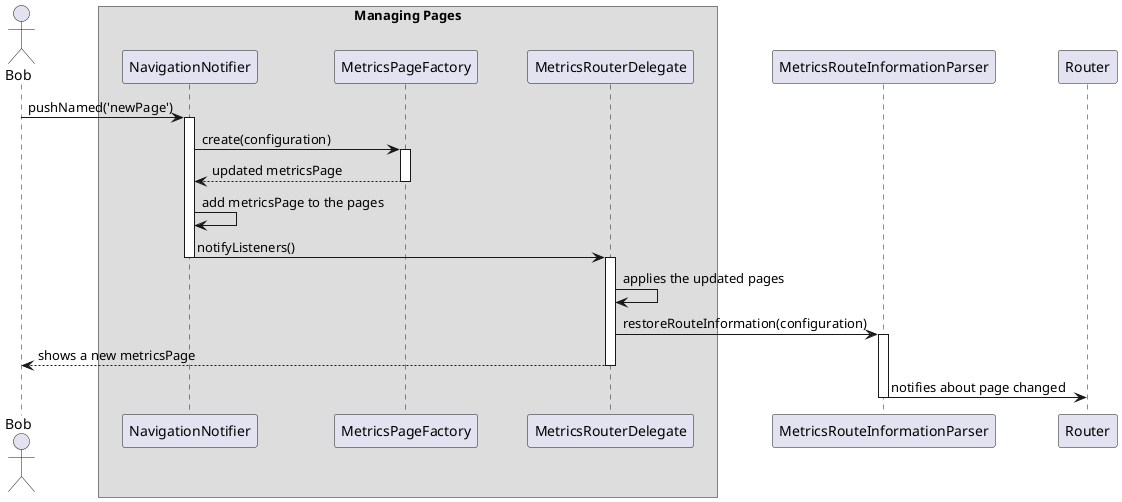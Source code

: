 @startuml internal_navigation_sequence_diagram
skinparam ParticipantPadding 20
skinparam BoxPadding 10

actor Bob



box Managing Pages
participant NavigationNotifier
participant MetricsPageFactory
participant MetricsRouterDelegate
endbox

participant MetricsRouteInformationParser

participant Router

Bob -> NavigationNotifier : pushNamed('newPage')
activate NavigationNotifier

NavigationNotifier -> MetricsPageFactory : create(configuration)
activate MetricsPageFactory

return updated metricsPage

NavigationNotifier -> NavigationNotifier : add metricsPage to the pages

NavigationNotifier -> MetricsRouterDelegate : notifyListeners()
deactivate NavigationNotifier
activate MetricsRouterDelegate

MetricsRouterDelegate -> MetricsRouterDelegate: applies the updated pages

MetricsRouterDelegate -> MetricsRouteInformationParser : restoreRouteInformation(configuration)
activate MetricsRouteInformationParser

MetricsRouterDelegate --> Bob : shows a new metricsPage
deactivate MetricsRouterDelegate

MetricsRouteInformationParser -> Router : notifies about page changed

deactivate MetricsRouteInformationParser

@enduml
